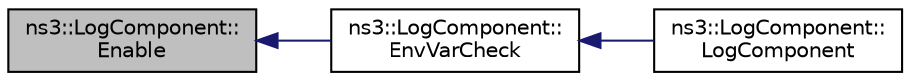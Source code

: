digraph "ns3::LogComponent::Enable"
{
  edge [fontname="Helvetica",fontsize="10",labelfontname="Helvetica",labelfontsize="10"];
  node [fontname="Helvetica",fontsize="10",shape=record];
  rankdir="LR";
  Node1 [label="ns3::LogComponent::\lEnable",height=0.2,width=0.4,color="black", fillcolor="grey75", style="filled", fontcolor="black"];
  Node1 -> Node2 [dir="back",color="midnightblue",fontsize="10",style="solid"];
  Node2 [label="ns3::LogComponent::\lEnvVarCheck",height=0.2,width=0.4,color="black", fillcolor="white", style="filled",URL="$d9/d3f/classns3_1_1LogComponent.html#ad0d2eecba6290bf1ee398c7b1a1f5702"];
  Node2 -> Node3 [dir="back",color="midnightblue",fontsize="10",style="solid"];
  Node3 [label="ns3::LogComponent::\lLogComponent",height=0.2,width=0.4,color="black", fillcolor="white", style="filled",URL="$d9/d3f/classns3_1_1LogComponent.html#aaa3477d5874bd4d30f4ffc8240892877"];
}
